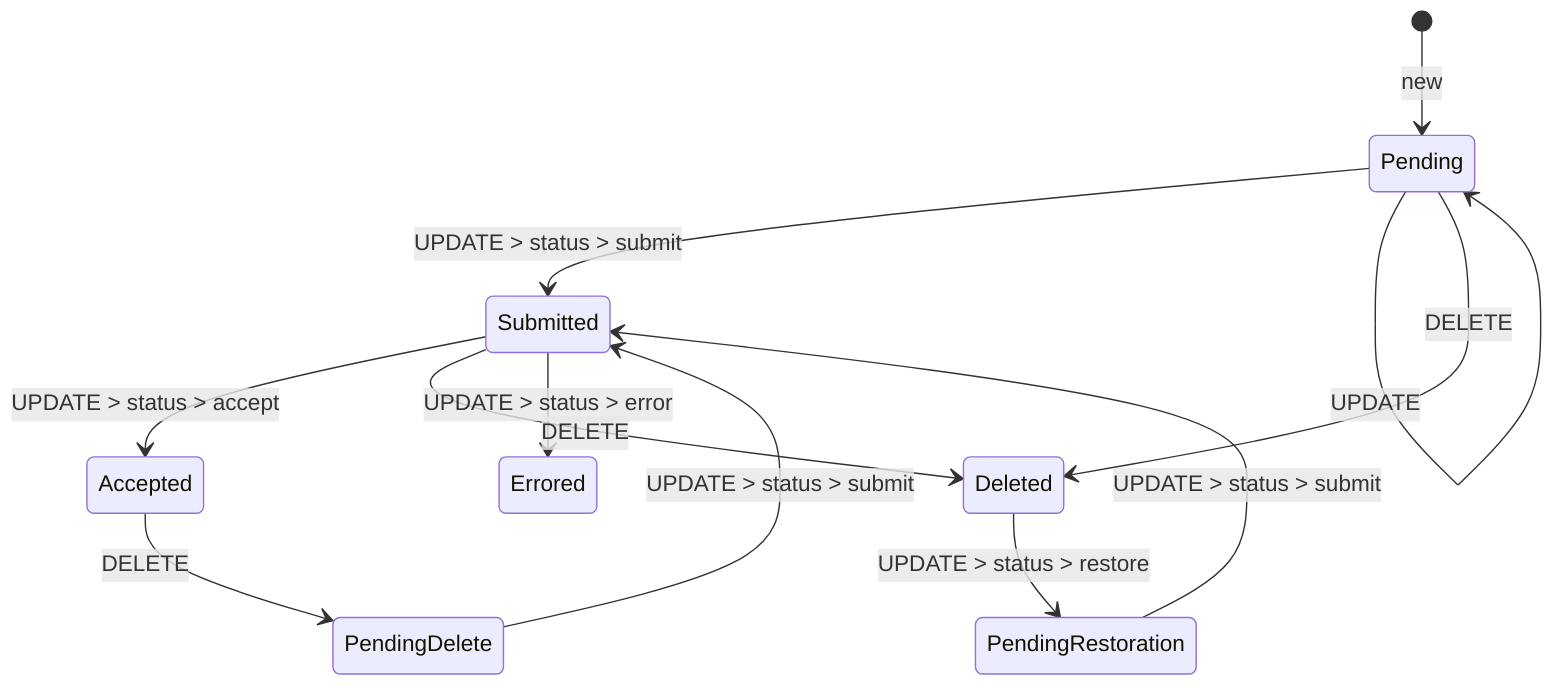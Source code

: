 stateDiagram-v2
    [*] --> Pending: new
    Pending --> Submitted: UPDATE > status > submit
    Submitted --> Accepted: UPDATE > status > accept
    Pending --> Pending: UPDATE
    Pending --> Deleted: DELETE
    Accepted --> PendingDelete: DELETE
    PendingDelete --> Submitted: UPDATE > status > submit
    Submitted --> Deleted: DELETE
    Deleted --> PendingRestoration: UPDATE > status > restore
    PendingRestoration --> Submitted: UPDATE > status > submit
    Submitted --> Errored: UPDATE > status > error